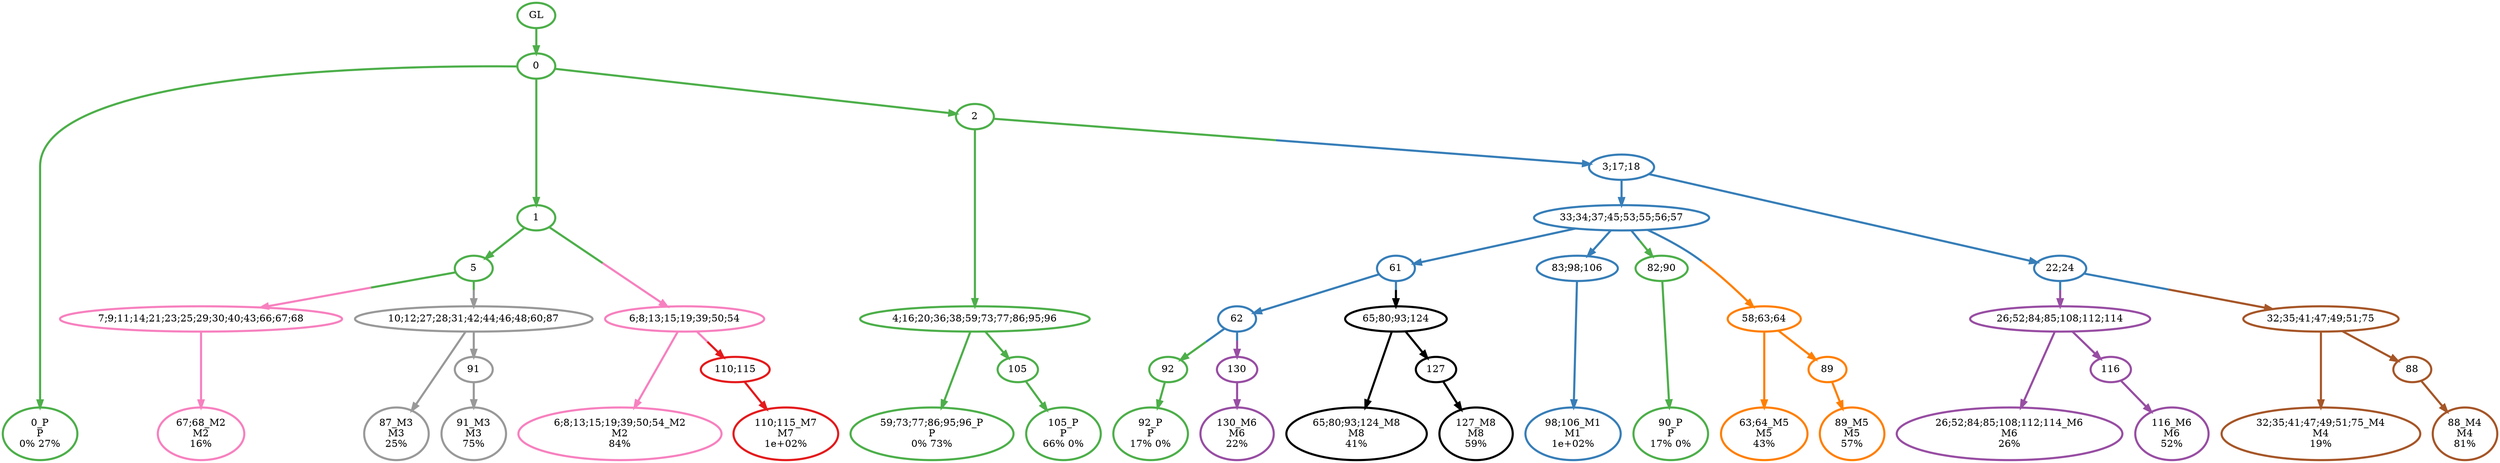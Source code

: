 digraph T {
	{
		rank=same
		46 [penwidth=3,colorscheme=set19,color=3,label="0_P\nP\n0% 27%"]
		39 [penwidth=3,colorscheme=set19,color=3,label="92_P\nP\n17% 0%"]
		38 [penwidth=3,colorscheme=set19,color=3,label="90_P\nP\n17% 0%"]
		36 [penwidth=3,colorscheme=set19,color=3,label="59;73;77;86;95;96_P\nP\n0% 73%"]
		34 [penwidth=3,colorscheme=set19,color=3,label="105_P\nP\n66% 0%"]
		31 [penwidth=3,colorscheme=set19,color=2,label="98;106_M1\nM1\n1e+02%"]
		29 [penwidth=3,colorscheme=set19,color=8,label="67;68_M2\nM2\n16%"]
		28 [penwidth=3,colorscheme=set19,color=8,label="6;8;13;15;19;39;50;54_M2\nM2\n84%"]
		27 [penwidth=3,colorscheme=set19,color=9,label="87_M3\nM3\n25%"]
		25 [penwidth=3,colorscheme=set19,color=9,label="91_M3\nM3\n75%"]
		24 [penwidth=3,colorscheme=set19,color=7,label="32;35;41;47;49;51;75_M4\nM4\n19%"]
		22 [penwidth=3,colorscheme=set19,color=7,label="88_M4\nM4\n81%"]
		21 [penwidth=3,colorscheme=set19,color=5,label="63;64_M5\nM5\n43%"]
		19 [penwidth=3,colorscheme=set19,color=5,label="89_M5\nM5\n57%"]
		18 [penwidth=3,colorscheme=set19,color=4,label="26;52;84;85;108;112;114_M6\nM6\n26%"]
		16 [penwidth=3,colorscheme=set19,color=4,label="116_M6\nM6\n52%"]
		14 [penwidth=3,colorscheme=set19,color=4,label="130_M6\nM6\n22%"]
		13 [penwidth=3,colorscheme=set19,color=1,label="110;115_M7\nM7\n1e+02%"]
		12 [penwidth=3,colorscheme=set19,color=10,label="65;80;93;124_M8\nM8\n41%"]
		10 [penwidth=3,colorscheme=set19,color=10,label="127_M8\nM8\n59%"]
	}
	48 [penwidth=3,colorscheme=set19,color=3,label="GL"]
	47 [penwidth=3,colorscheme=set19,color=3,label="0"]
	45 [penwidth=3,colorscheme=set19,color=3,label="1"]
	44 [penwidth=3,colorscheme=set19,color=3,label="2"]
	43 [penwidth=3,colorscheme=set19,color=2,label="33;34;37;45;53;55;56;57"]
	42 [penwidth=3,colorscheme=set19,color=2,label="61"]
	41 [penwidth=3,colorscheme=set19,color=2,label="62"]
	40 [penwidth=3,colorscheme=set19,color=3,label="92"]
	37 [penwidth=3,colorscheme=set19,color=3,label="4;16;20;36;38;59;73;77;86;95;96"]
	35 [penwidth=3,colorscheme=set19,color=3,label="105"]
	33 [penwidth=3,colorscheme=set19,color=2,label="22;24"]
	32 [penwidth=3,colorscheme=set19,color=2,label="83;98;106"]
	30 [penwidth=3,colorscheme=set19,color=3,label="5"]
	26 [penwidth=3,colorscheme=set19,color=9,label="91"]
	23 [penwidth=3,colorscheme=set19,color=7,label="88"]
	20 [penwidth=3,colorscheme=set19,color=5,label="89"]
	17 [penwidth=3,colorscheme=set19,color=4,label="116"]
	15 [penwidth=3,colorscheme=set19,color=4,label="130"]
	11 [penwidth=3,colorscheme=set19,color=10,label="127"]
	9 [penwidth=3,colorscheme=set19,color=1,label="110;115"]
	8 [penwidth=3,colorscheme=set19,color=10,label="65;80;93;124"]
	7 [penwidth=3,colorscheme=set19,color=4,label="26;52;84;85;108;112;114"]
	6 [penwidth=3,colorscheme=set19,color=3,label="82;90"]
	5 [penwidth=3,colorscheme=set19,color=5,label="58;63;64"]
	4 [penwidth=3,colorscheme=set19,color=7,label="32;35;41;47;49;51;75"]
	3 [penwidth=3,colorscheme=set19,color=8,label="6;8;13;15;19;39;50;54"]
	2 [penwidth=3,colorscheme=set19,color=8,label="7;9;11;14;21;23;25;29;30;40;43;66;67;68"]
	1 [penwidth=3,colorscheme=set19,color=9,label="10;12;27;28;31;42;44;46;48;60;87"]
	0 [penwidth=3,colorscheme=set19,color=2,label="3;17;18"]
	48 -> 47 [penwidth=3,colorscheme=set19,color=3]
	47 -> 46 [penwidth=3,colorscheme=set19,color=3]
	47 -> 45 [penwidth=3,colorscheme=set19,color=3]
	47 -> 44 [penwidth=3,colorscheme=set19,color=3]
	45 -> 30 [penwidth=3,colorscheme=set19,color=3]
	45 -> 3 [penwidth=3,colorscheme=set19,color="3;0.5:8"]
	44 -> 37 [penwidth=3,colorscheme=set19,color=3]
	44 -> 0 [penwidth=3,colorscheme=set19,color="3;0.5:2"]
	43 -> 42 [penwidth=3,colorscheme=set19,color=2]
	43 -> 32 [penwidth=3,colorscheme=set19,color=2]
	43 -> 5 [penwidth=3,colorscheme=set19,color="2;0.5:5"]
	43 -> 6 [penwidth=3,colorscheme=set19,color="2;0.5:3"]
	42 -> 41 [penwidth=3,colorscheme=set19,color=2]
	42 -> 8 [penwidth=3,colorscheme=set19,color="2;0.5:10"]
	41 -> 15 [penwidth=3,colorscheme=set19,color="2;0.5:4"]
	41 -> 40 [penwidth=3,colorscheme=set19,color="2;0.5:3"]
	40 -> 39 [penwidth=3,colorscheme=set19,color=3]
	37 -> 36 [penwidth=3,colorscheme=set19,color=3]
	37 -> 35 [penwidth=3,colorscheme=set19,color=3]
	35 -> 34 [penwidth=3,colorscheme=set19,color=3]
	33 -> 7 [penwidth=3,colorscheme=set19,color="2;0.5:4"]
	33 -> 4 [penwidth=3,colorscheme=set19,color="2;0.5:7"]
	32 -> 31 [penwidth=3,colorscheme=set19,color=2]
	30 -> 1 [penwidth=3,colorscheme=set19,color="3;0.5:9"]
	30 -> 2 [penwidth=3,colorscheme=set19,color="3;0.5:8"]
	26 -> 25 [penwidth=3,colorscheme=set19,color=9]
	23 -> 22 [penwidth=3,colorscheme=set19,color=7]
	20 -> 19 [penwidth=3,colorscheme=set19,color=5]
	17 -> 16 [penwidth=3,colorscheme=set19,color=4]
	15 -> 14 [penwidth=3,colorscheme=set19,color=4]
	11 -> 10 [penwidth=3,colorscheme=set19,color=10]
	9 -> 13 [penwidth=3,colorscheme=set19,color=1]
	8 -> 12 [penwidth=3,colorscheme=set19,color=10]
	8 -> 11 [penwidth=3,colorscheme=set19,color=10]
	7 -> 18 [penwidth=3,colorscheme=set19,color=4]
	7 -> 17 [penwidth=3,colorscheme=set19,color=4]
	6 -> 38 [penwidth=3,colorscheme=set19,color=3]
	5 -> 21 [penwidth=3,colorscheme=set19,color=5]
	5 -> 20 [penwidth=3,colorscheme=set19,color=5]
	4 -> 24 [penwidth=3,colorscheme=set19,color=7]
	4 -> 23 [penwidth=3,colorscheme=set19,color=7]
	3 -> 28 [penwidth=3,colorscheme=set19,color=8]
	3 -> 9 [penwidth=3,colorscheme=set19,color="8;0.5:1"]
	2 -> 29 [penwidth=3,colorscheme=set19,color=8]
	1 -> 27 [penwidth=3,colorscheme=set19,color=9]
	1 -> 26 [penwidth=3,colorscheme=set19,color=9]
	0 -> 43 [penwidth=3,colorscheme=set19,color=2]
	0 -> 33 [penwidth=3,colorscheme=set19,color=2]
}
